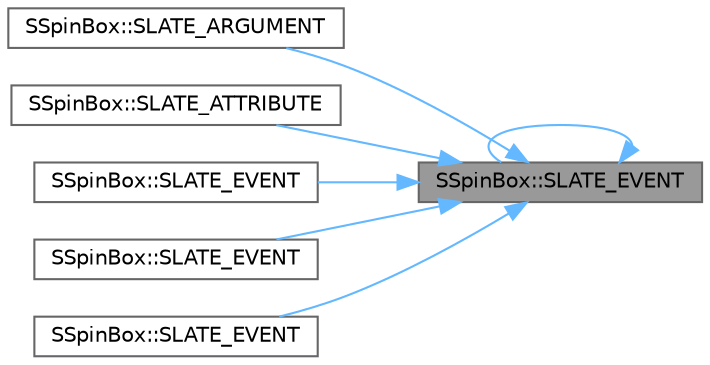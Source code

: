 digraph "SSpinBox::SLATE_EVENT"
{
 // INTERACTIVE_SVG=YES
 // LATEX_PDF_SIZE
  bgcolor="transparent";
  edge [fontname=Helvetica,fontsize=10,labelfontname=Helvetica,labelfontsize=10];
  node [fontname=Helvetica,fontsize=10,shape=box,height=0.2,width=0.4];
  rankdir="RL";
  Node1 [id="Node000001",label="SSpinBox::SLATE_EVENT",height=0.2,width=0.4,color="gray40", fillcolor="grey60", style="filled", fontcolor="black",tooltip="Called right after the min slider value is changed (only relevant if SupportDynamicSliderMinValue is ..."];
  Node1 -> Node2 [id="edge1_Node000001_Node000002",dir="back",color="steelblue1",style="solid",tooltip=" "];
  Node2 [id="Node000002",label="SSpinBox::SLATE_ARGUMENT",height=0.2,width=0.4,color="grey40", fillcolor="white", style="filled",URL="$d0/d6c/classSSpinBox.html#abdc98a6729ccc56b3b38bb7ed1f550c7",tooltip="If the text should be reverted when pressing the escape key."];
  Node1 -> Node3 [id="edge2_Node000001_Node000003",dir="back",color="steelblue1",style="solid",tooltip=" "];
  Node3 [id="Node000003",label="SSpinBox::SLATE_ATTRIBUTE",height=0.2,width=0.4,color="grey40", fillcolor="white", style="filled",URL="$d0/d6c/classSSpinBox.html#aab46a064a8d274dafc2bd390b492ccfc",tooltip="Tell us if we want to support dynamically changing of the min value using alt."];
  Node1 -> Node1 [id="edge3_Node000001_Node000001",dir="back",color="steelblue1",style="solid",tooltip=" "];
  Node1 -> Node4 [id="edge4_Node000001_Node000004",dir="back",color="steelblue1",style="solid",tooltip=" "];
  Node4 [id="Node000004",label="SSpinBox::SLATE_EVENT",height=0.2,width=0.4,color="grey40", fillcolor="white", style="filled",URL="$d0/d6c/classSSpinBox.html#a724815ef781d8ca39d47bec236a32b62",tooltip="Called to allow customization of what text is displayed when not typing."];
  Node1 -> Node5 [id="edge5_Node000001_Node000005",dir="back",color="steelblue1",style="solid",tooltip=" "];
  Node5 [id="Node000005",label="SSpinBox::SLATE_EVENT",height=0.2,width=0.4,color="grey40", fillcolor="white", style="filled",URL="$d0/d6c/classSSpinBox.html#aebe8f5afb0ee53e07877d8d17435a8b6",tooltip="Called when the value is changed by slider or typing."];
  Node1 -> Node6 [id="edge6_Node000001_Node000006",dir="back",color="steelblue1",style="solid",tooltip=" "];
  Node6 [id="Node000006",label="SSpinBox::SLATE_EVENT",height=0.2,width=0.4,color="grey40", fillcolor="white", style="filled",URL="$d0/d6c/classSSpinBox.html#aca18244aa2b80574c1aea93d9cd79534",tooltip="Called right before the slider begins to move."];
}
